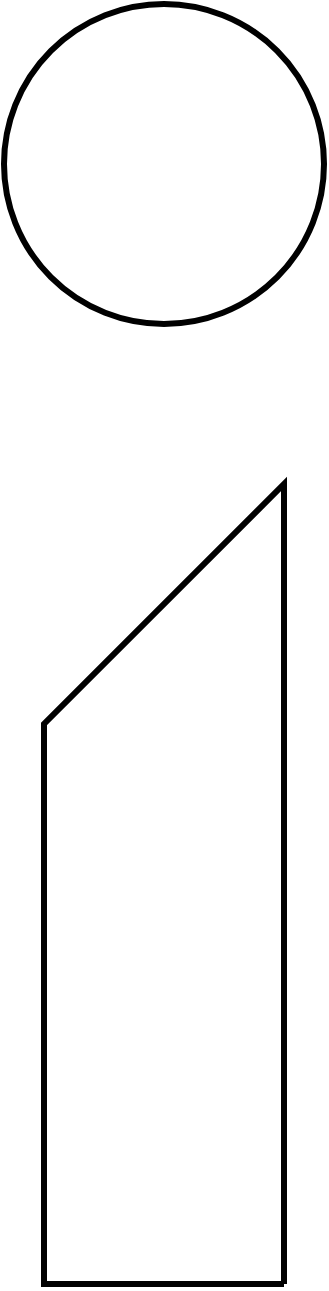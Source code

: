 <mxfile version="13.9.9" type="device"><diagram id="UTqwhnG8u9Eu4laCY1bZ" name="Page-1"><mxGraphModel dx="1024" dy="592" grid="1" gridSize="10" guides="1" tooltips="1" connect="1" arrows="1" fold="1" page="1" pageScale="1" pageWidth="850" pageHeight="1100" math="0" shadow="0"><root><mxCell id="0"/><mxCell id="1" parent="0"/><mxCell id="5rxsXN0F4u32ZtH-vQYM-6" value="" style="ellipse;whiteSpace=wrap;html=1;gradientColor=none;fillColor=none;strokeWidth=3;" parent="1" vertex="1"><mxGeometry x="60" y="40" width="160" height="160" as="geometry"/></mxCell><mxCell id="hmQkEfOlJX1j2wYUU4t5-1" value="" style="endArrow=none;html=1;strokeWidth=3;rounded=0;" parent="1" edge="1"><mxGeometry width="50" height="50" relative="1" as="geometry"><mxPoint x="200" y="680" as="sourcePoint"/><mxPoint x="200" y="680" as="targetPoint"/><Array as="points"><mxPoint x="200" y="280"/><mxPoint x="80" y="400"/><mxPoint x="80" y="680"/></Array></mxGeometry></mxCell></root></mxGraphModel></diagram></mxfile>